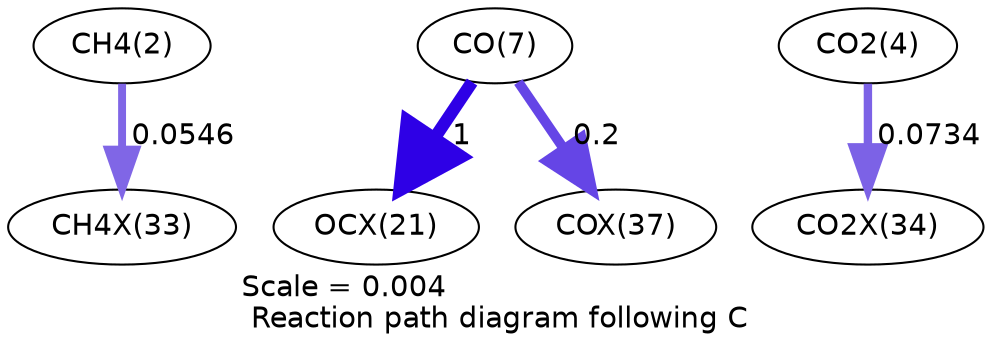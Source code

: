 digraph reaction_paths {
center=1;
s4 -> s30[fontname="Helvetica", penwidth=3.8, arrowsize=1.9, color="0.7, 0.555, 0.9"
, label=" 0.0546"];
s9 -> s24[fontname="Helvetica", penwidth=6, arrowsize=3, color="0.7, 1.5, 0.9"
, label=" 1"];
s9 -> s34[fontname="Helvetica", penwidth=4.78, arrowsize=2.39, color="0.7, 0.7, 0.9"
, label=" 0.2"];
s6 -> s31[fontname="Helvetica", penwidth=4.03, arrowsize=2.01, color="0.7, 0.573, 0.9"
, label=" 0.0734"];
s4 [ fontname="Helvetica", label="CH4(2)"];
s6 [ fontname="Helvetica", label="CO2(4)"];
s9 [ fontname="Helvetica", label="CO(7)"];
s24 [ fontname="Helvetica", label="OCX(21)"];
s30 [ fontname="Helvetica", label="CH4X(33)"];
s31 [ fontname="Helvetica", label="CO2X(34)"];
s34 [ fontname="Helvetica", label="COX(37)"];
 label = "Scale = 0.004\l Reaction path diagram following C";
 fontname = "Helvetica";
}
